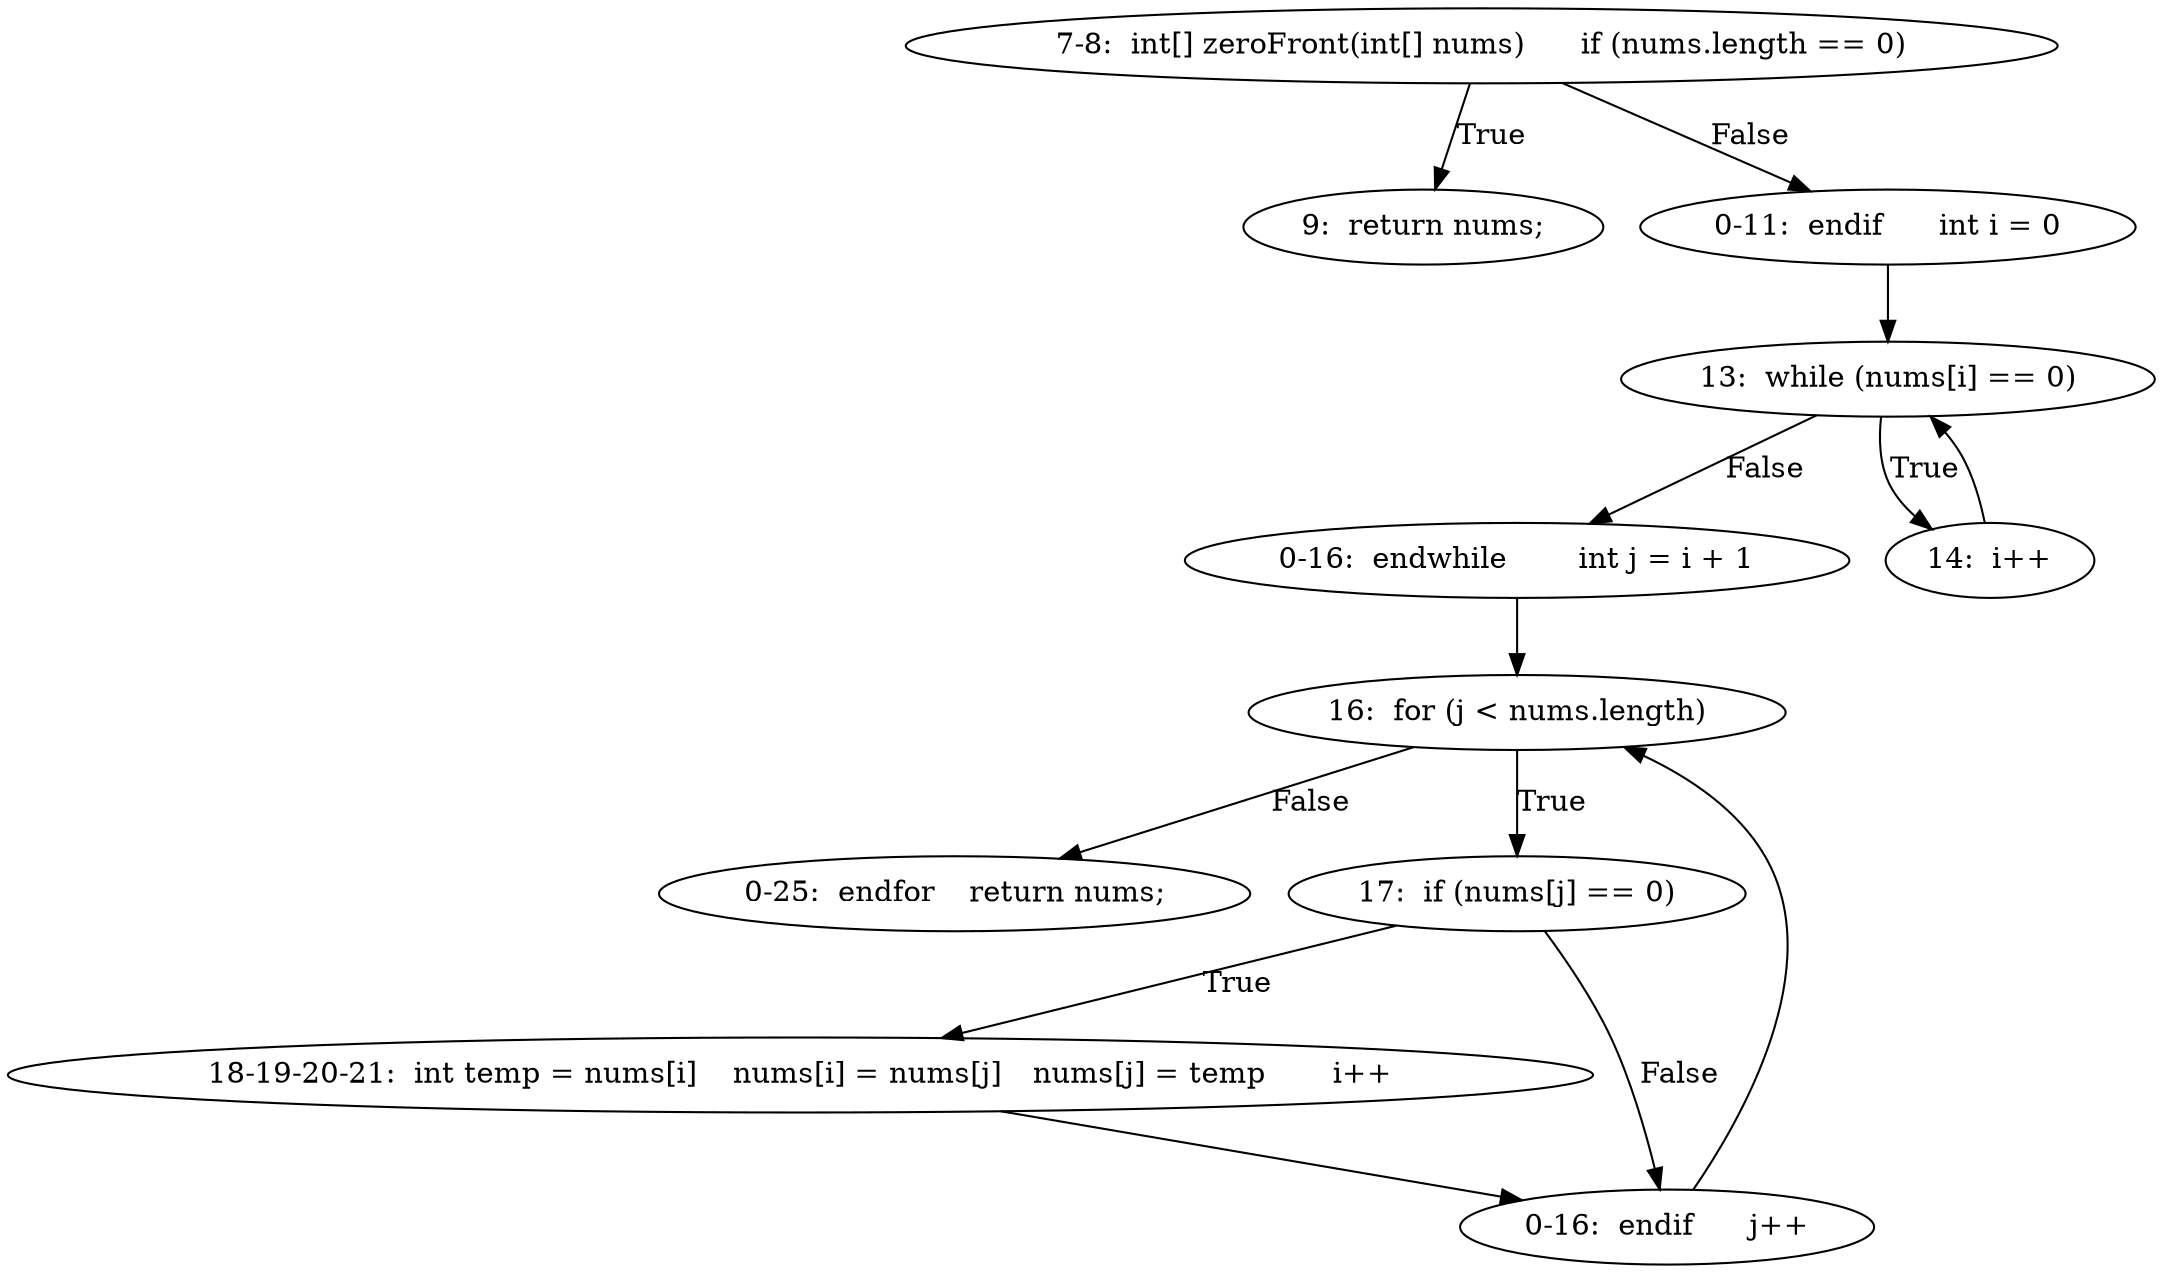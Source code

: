 digraph result_test { 
// graph-vertices
  a1  [label="7-8:  int[] zeroFront(int[] nums)	if (nums.length == 0)"]; 
  2  [label="9:  return nums;"]; 
  a2  [label="0-11:  endif	int i = 0"]; 
  5  [label="13:  while (nums[i] == 0)"]; 
  a3  [label="0-16:  endwhile	int j = i + 1"]; 
  7  [label="14:  i++"]; 
  9  [label="16:  for (j < nums.length)"]; 
  a4  [label="0-25:  endfor	return nums;"]; 
  12  [label="17:  if (nums[j] == 0)"]; 
  a7  [label="18-19-20-21:  int temp = nums[i]	nums[i] = nums[j]	nums[j] = temp	i++"]; 
  a8  [label="0-16:  endif	j++"]; 
// graph-edges
  a1 -> 2  [label="True"]; 
  a1 -> a2  [label="False"]; 
  a2 -> 5;
  5 -> a3  [label="False"]; 
  5 -> 7  [label="True"]; 
  7 -> 5;
  a3 -> 9;
  9 -> a4  [label="False"]; 
  9 -> 12  [label="True"]; 
  12 -> a7  [label="True"]; 
  a7 -> a8;
  12 -> a8  [label="False"]; 
  a8 -> 9;
}